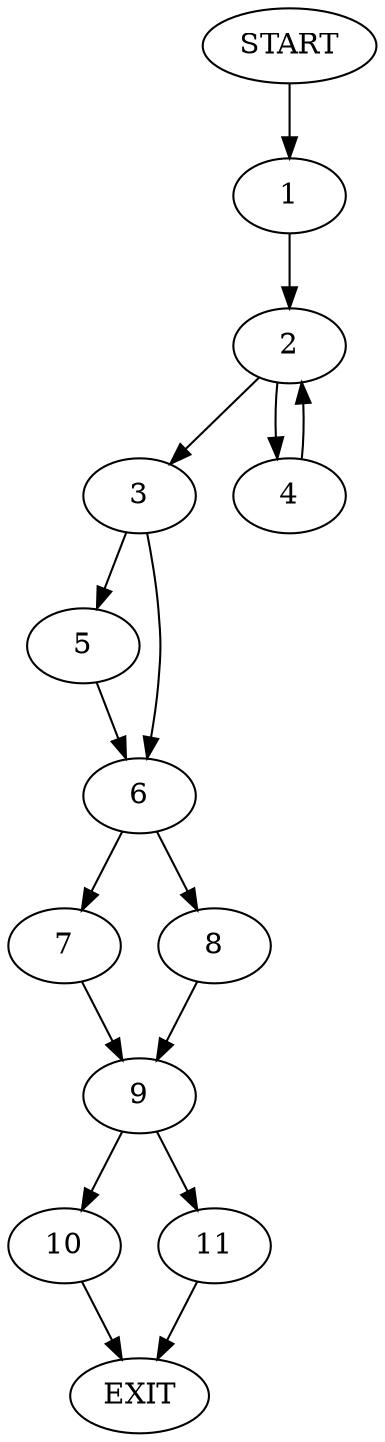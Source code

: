 digraph {
0 [label="START"]
12 [label="EXIT"]
0 -> 1
1 -> 2
2 -> 3
2 -> 4
3 -> 5
3 -> 6
4 -> 2
6 -> 7
6 -> 8
5 -> 6
7 -> 9
8 -> 9
9 -> 10
9 -> 11
11 -> 12
10 -> 12
}
